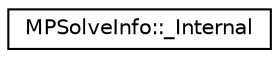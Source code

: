 digraph "Graphical Class Hierarchy"
{
 // LATEX_PDF_SIZE
  edge [fontname="Helvetica",fontsize="10",labelfontname="Helvetica",labelfontsize="10"];
  node [fontname="Helvetica",fontsize="10",shape=record];
  rankdir="LR";
  Node0 [label="MPSolveInfo::_Internal",height=0.2,width=0.4,color="black", fillcolor="white", style="filled",URL="$classoperations__research_1_1_m_p_solve_info_1_1___internal.html",tooltip=" "];
}

